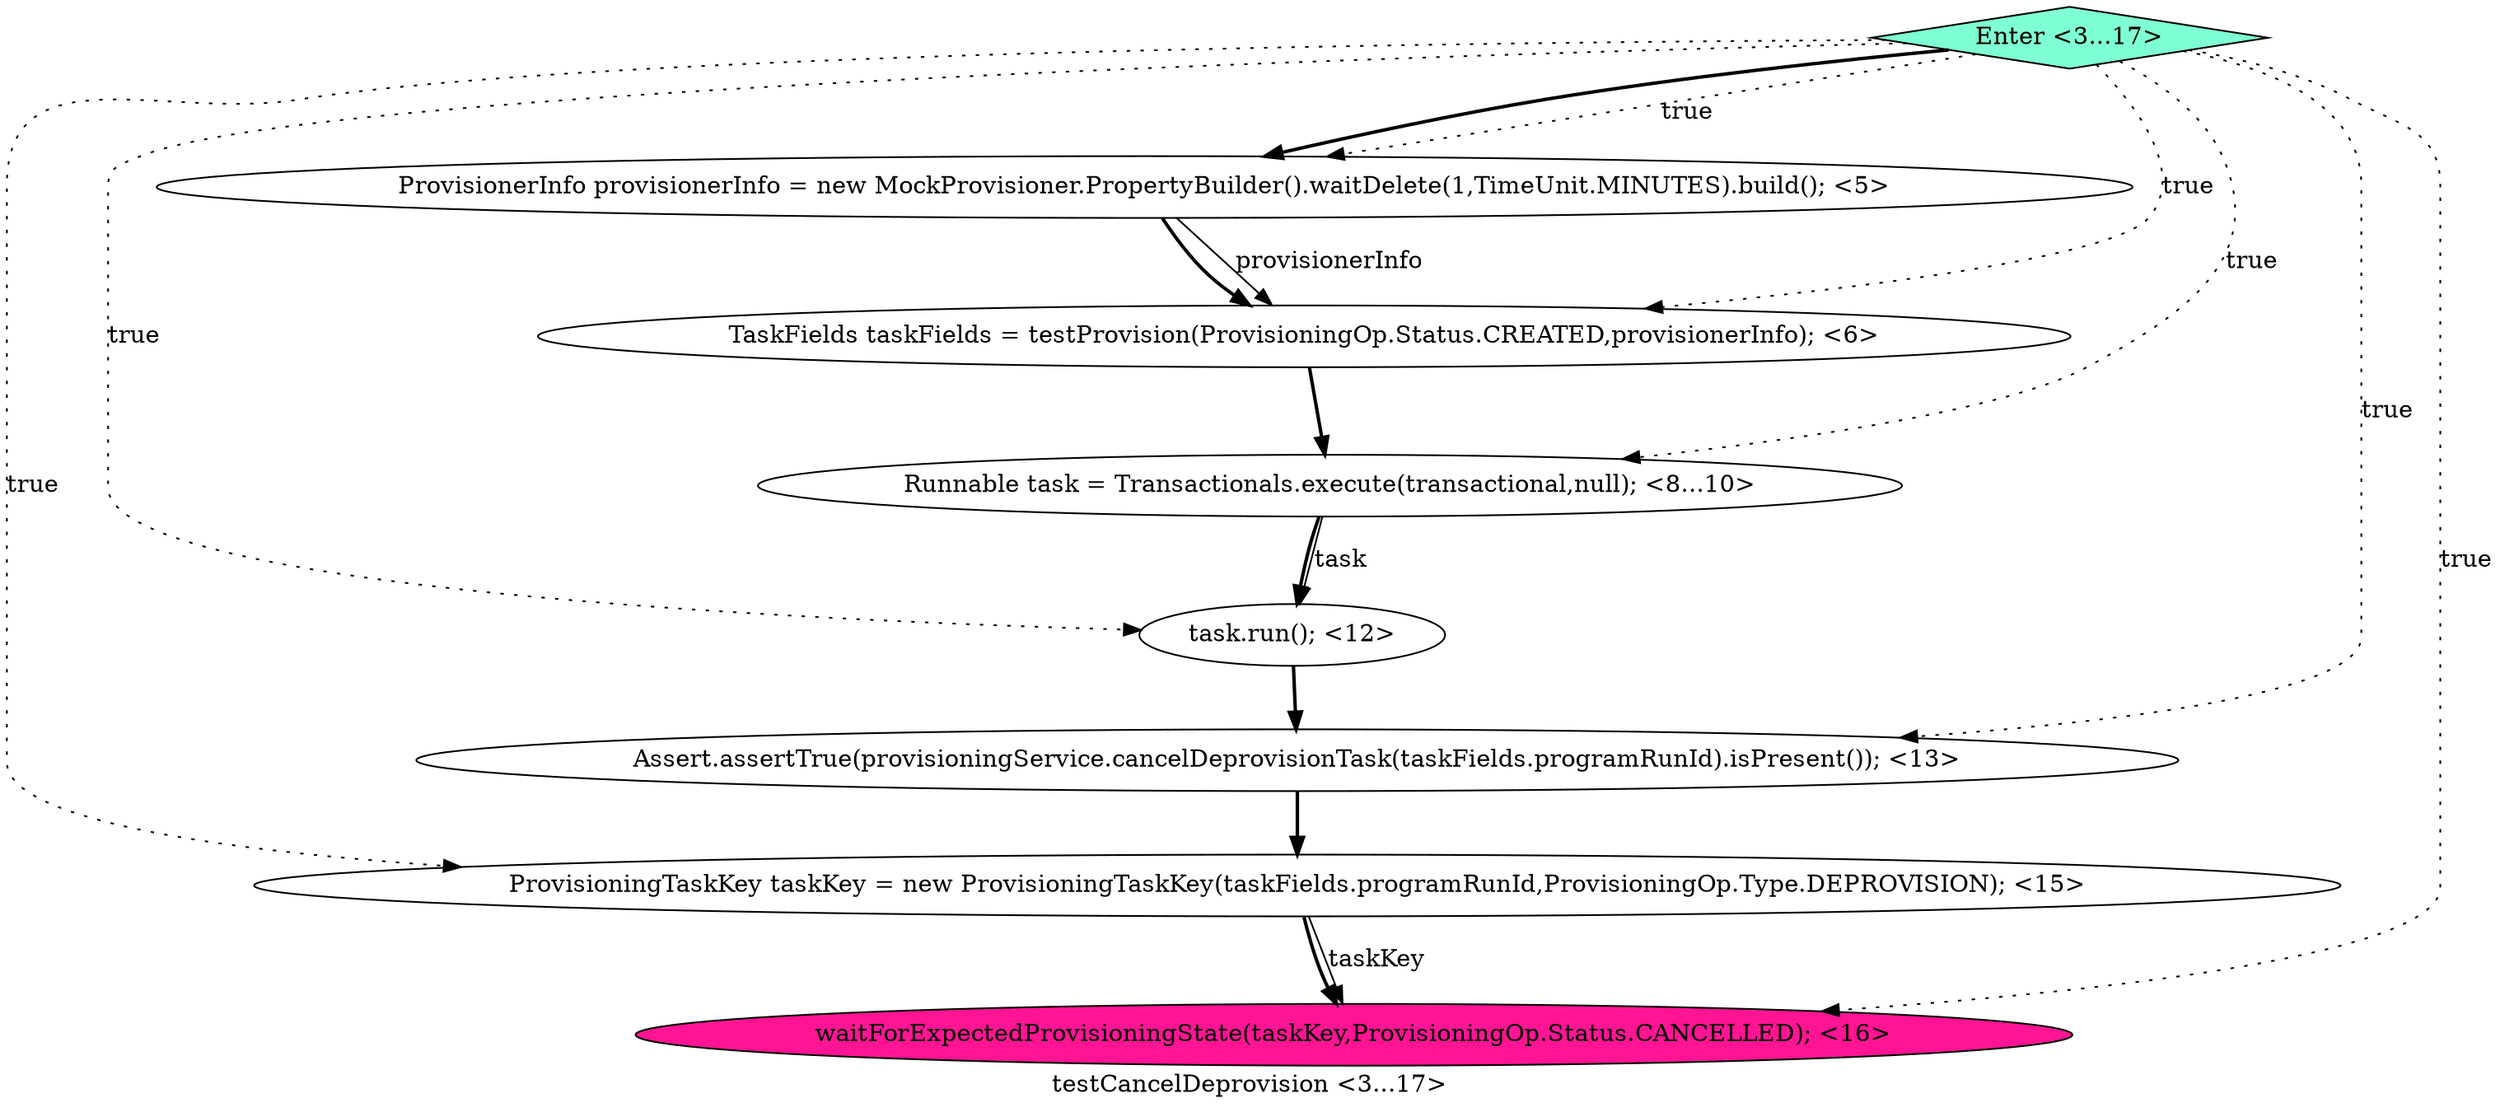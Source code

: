 digraph PDG {
label = "testCancelDeprovision <3...17>";
0.1 [style = filled, label = "TaskFields taskFields = testProvision(ProvisioningOp.Status.CREATED,provisionerInfo); <6>", fillcolor = white, shape = ellipse];
0.5 [style = filled, label = "ProvisioningTaskKey taskKey = new ProvisioningTaskKey(taskFields.programRunId,ProvisioningOp.Type.DEPROVISION); <15>", fillcolor = white, shape = ellipse];
0.0 [style = filled, label = "ProvisionerInfo provisionerInfo = new MockProvisioner.PropertyBuilder().waitDelete(1,TimeUnit.MINUTES).build(); <5>", fillcolor = white, shape = ellipse];
0.6 [style = filled, label = "waitForExpectedProvisioningState(taskKey,ProvisioningOp.Status.CANCELLED); <16>", fillcolor = deeppink, shape = ellipse];
0.4 [style = filled, label = "Assert.assertTrue(provisioningService.cancelDeprovisionTask(taskFields.programRunId).isPresent()); <13>", fillcolor = white, shape = ellipse];
0.3 [style = filled, label = "task.run(); <12>", fillcolor = white, shape = ellipse];
0.7 [style = filled, label = "Enter <3...17>", fillcolor = aquamarine, shape = diamond];
0.2 [style = filled, label = "Runnable task = Transactionals.execute(transactional,null); <8...10>", fillcolor = white, shape = ellipse];
0.0 -> 0.1 [style = solid, label="provisionerInfo"];
0.0 -> 0.1 [style = bold, label=""];
0.1 -> 0.2 [style = bold, label=""];
0.2 -> 0.3 [style = solid, label="task"];
0.2 -> 0.3 [style = bold, label=""];
0.3 -> 0.4 [style = bold, label=""];
0.4 -> 0.5 [style = bold, label=""];
0.5 -> 0.6 [style = solid, label="taskKey"];
0.5 -> 0.6 [style = bold, label=""];
0.7 -> 0.0 [style = dotted, label="true"];
0.7 -> 0.0 [style = bold, label=""];
0.7 -> 0.1 [style = dotted, label="true"];
0.7 -> 0.2 [style = dotted, label="true"];
0.7 -> 0.3 [style = dotted, label="true"];
0.7 -> 0.4 [style = dotted, label="true"];
0.7 -> 0.5 [style = dotted, label="true"];
0.7 -> 0.6 [style = dotted, label="true"];
}
